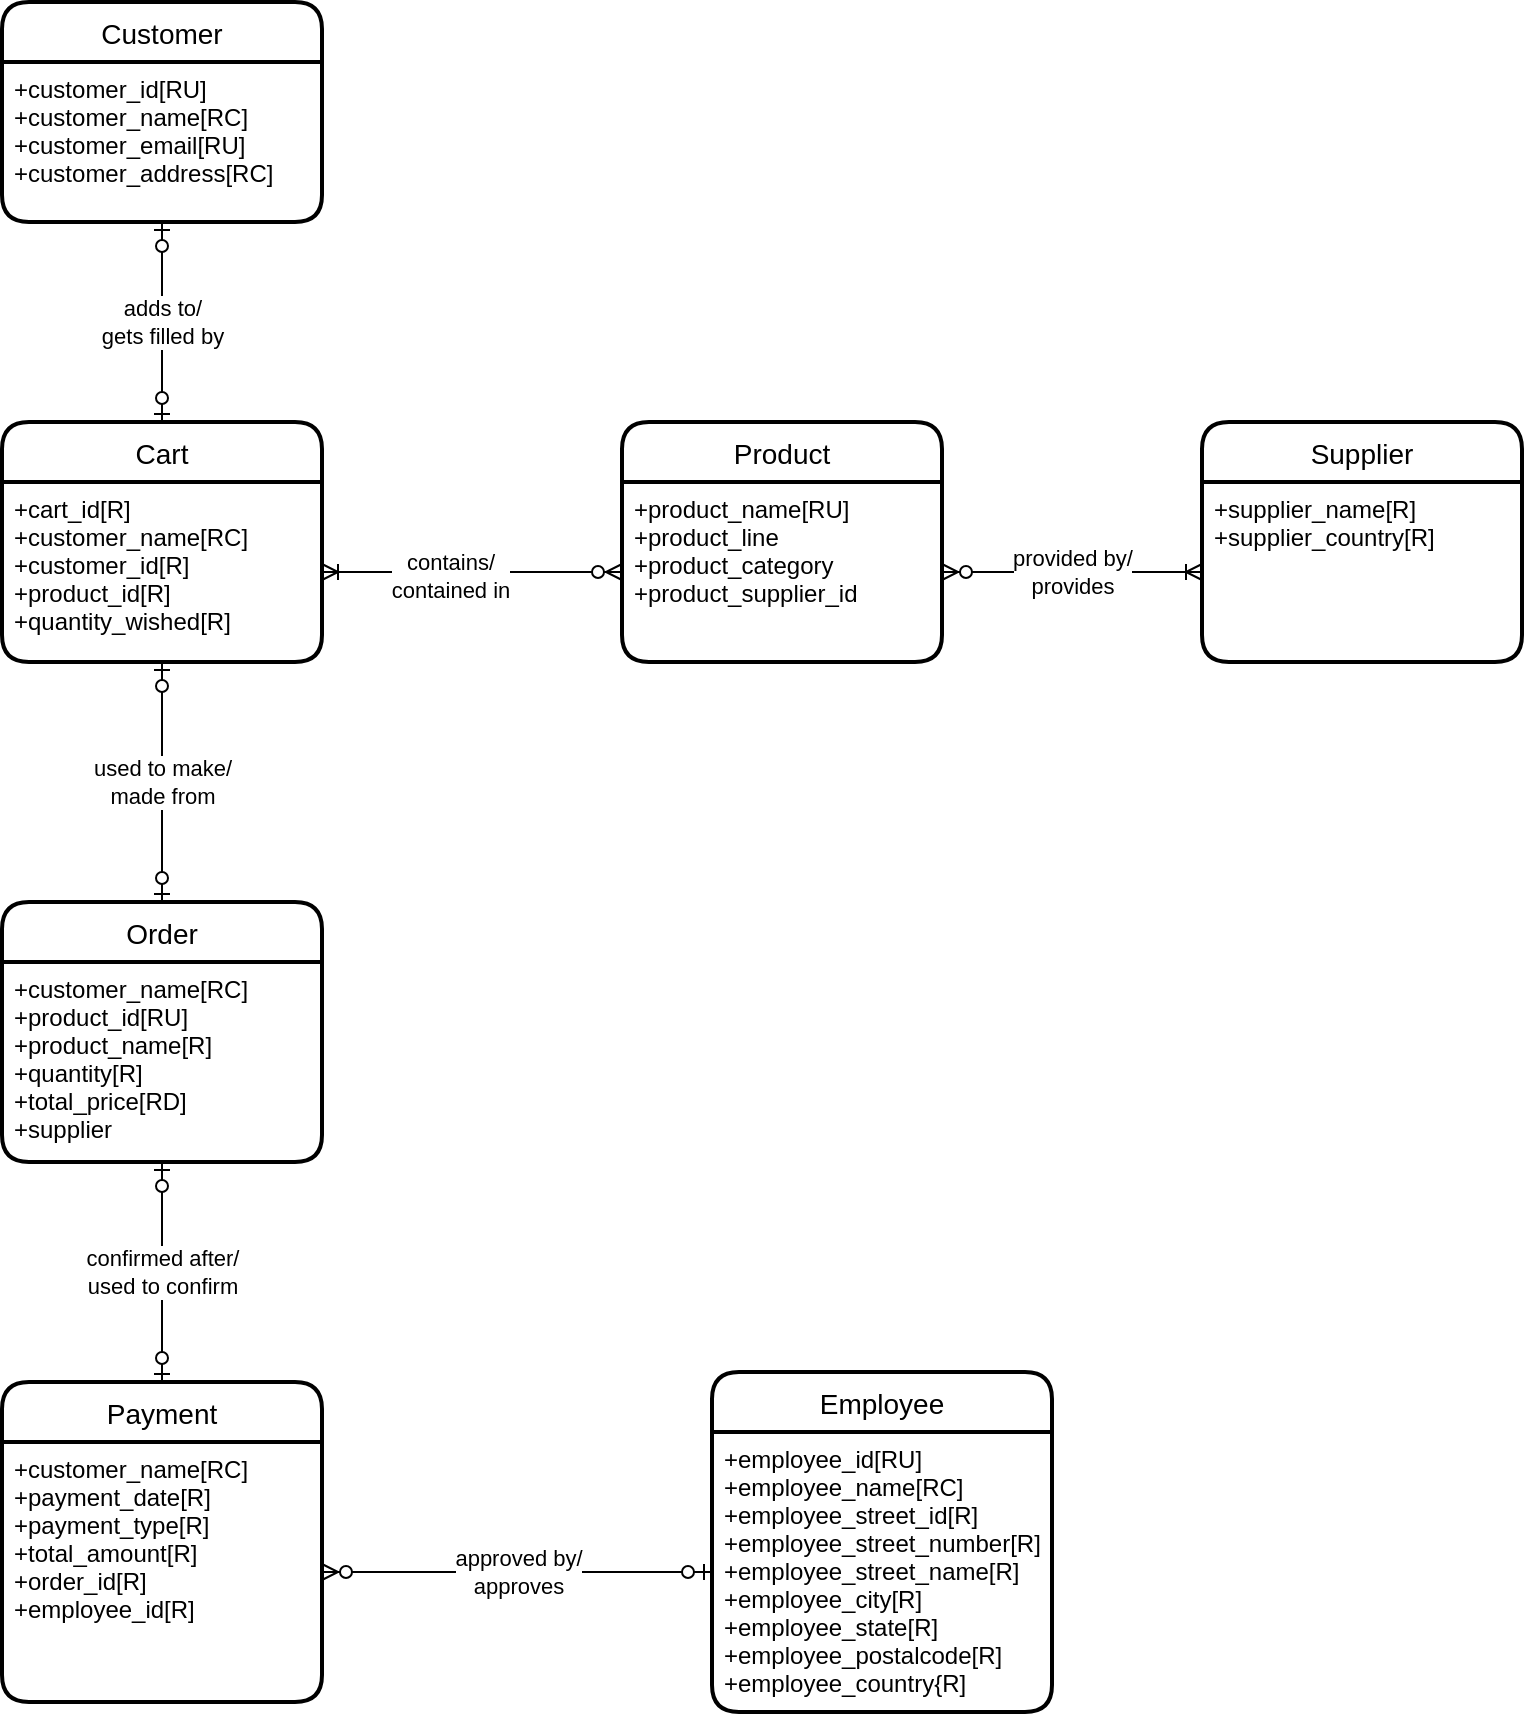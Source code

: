 <mxfile version="14.6.13" type="device"><diagram id="rw88L2Mwe35QgpylLeBx" name="Page-1"><mxGraphModel dx="946" dy="552" grid="1" gridSize="10" guides="1" tooltips="1" connect="1" arrows="1" fold="1" page="1" pageScale="1" pageWidth="850" pageHeight="1100" math="0" shadow="0"><root><mxCell id="0"/><mxCell id="1" parent="0"/><mxCell id="HWr8ZwHs-QDcXFORiojK-1" value="Customer" style="swimlane;childLayout=stackLayout;horizontal=1;startSize=30;horizontalStack=0;rounded=1;fontSize=14;fontStyle=0;strokeWidth=2;resizeParent=0;resizeLast=1;shadow=0;dashed=0;align=center;" vertex="1" parent="1"><mxGeometry x="70" y="70" width="160" height="110" as="geometry"/></mxCell><mxCell id="HWr8ZwHs-QDcXFORiojK-2" value="+customer_id[RU]&#xa;+customer_name[RC]&#xa;+customer_email[RU]&#xa;+customer_address[RC]" style="align=left;strokeColor=none;fillColor=none;spacingLeft=4;fontSize=12;verticalAlign=top;resizable=0;rotatable=0;part=1;" vertex="1" parent="HWr8ZwHs-QDcXFORiojK-1"><mxGeometry y="30" width="160" height="80" as="geometry"/></mxCell><mxCell id="HWr8ZwHs-QDcXFORiojK-3" value="Cart" style="swimlane;childLayout=stackLayout;horizontal=1;startSize=30;horizontalStack=0;rounded=1;fontSize=14;fontStyle=0;strokeWidth=2;resizeParent=0;resizeLast=1;shadow=0;dashed=0;align=center;" vertex="1" parent="1"><mxGeometry x="70" y="280" width="160" height="120" as="geometry"/></mxCell><mxCell id="HWr8ZwHs-QDcXFORiojK-4" value="+cart_id[R]&#xa;+customer_name[RC]&#xa;+customer_id[R]&#xa;+product_id[R]&#xa;+quantity_wished[R]&#xa;" style="align=left;strokeColor=none;fillColor=none;spacingLeft=4;fontSize=12;verticalAlign=top;resizable=0;rotatable=0;part=1;" vertex="1" parent="HWr8ZwHs-QDcXFORiojK-3"><mxGeometry y="30" width="160" height="90" as="geometry"/></mxCell><mxCell id="HWr8ZwHs-QDcXFORiojK-5" value="Order" style="swimlane;childLayout=stackLayout;horizontal=1;startSize=30;horizontalStack=0;rounded=1;fontSize=14;fontStyle=0;strokeWidth=2;resizeParent=0;resizeLast=1;shadow=0;dashed=0;align=center;" vertex="1" parent="1"><mxGeometry x="70" y="520" width="160" height="130" as="geometry"/></mxCell><mxCell id="HWr8ZwHs-QDcXFORiojK-6" value="+customer_name[RC]&#xa;+product_id[RU]&#xa;+product_name[R]&#xa;+quantity[R]&#xa;+total_price[RD]&#xa;+supplier" style="align=left;strokeColor=none;fillColor=none;spacingLeft=4;fontSize=12;verticalAlign=top;resizable=0;rotatable=0;part=1;" vertex="1" parent="HWr8ZwHs-QDcXFORiojK-5"><mxGeometry y="30" width="160" height="100" as="geometry"/></mxCell><mxCell id="HWr8ZwHs-QDcXFORiojK-7" value="Payment" style="swimlane;childLayout=stackLayout;horizontal=1;startSize=30;horizontalStack=0;rounded=1;fontSize=14;fontStyle=0;strokeWidth=2;resizeParent=0;resizeLast=1;shadow=0;dashed=0;align=center;" vertex="1" parent="1"><mxGeometry x="70" y="760" width="160" height="160" as="geometry"/></mxCell><mxCell id="HWr8ZwHs-QDcXFORiojK-8" value="+customer_name[RC]&#xa;+payment_date[R]&#xa;+payment_type[R]&#xa;+total_amount[R]&#xa;+order_id[R]&#xa;+employee_id[R]&#xa;" style="align=left;strokeColor=none;fillColor=none;spacingLeft=4;fontSize=12;verticalAlign=top;resizable=0;rotatable=0;part=1;" vertex="1" parent="HWr8ZwHs-QDcXFORiojK-7"><mxGeometry y="30" width="160" height="130" as="geometry"/></mxCell><mxCell id="HWr8ZwHs-QDcXFORiojK-9" value="Employee" style="swimlane;childLayout=stackLayout;horizontal=1;startSize=30;horizontalStack=0;rounded=1;fontSize=14;fontStyle=0;strokeWidth=2;resizeParent=0;resizeLast=1;shadow=0;dashed=0;align=center;" vertex="1" parent="1"><mxGeometry x="425" y="755" width="170" height="170" as="geometry"/></mxCell><mxCell id="HWr8ZwHs-QDcXFORiojK-10" value="+employee_id[RU]&#xa;+employee_name[RC]&#xa;+employee_street_id[R]&#xa;+employee_street_number[R]&#xa;+employee_street_name[R]&#xa;+employee_city[R]&#xa;+employee_state[R]&#xa;+employee_postalcode[R]&#xa;+employee_country{R]" style="align=left;strokeColor=none;fillColor=none;spacingLeft=4;fontSize=12;verticalAlign=top;resizable=0;rotatable=0;part=1;" vertex="1" parent="HWr8ZwHs-QDcXFORiojK-9"><mxGeometry y="30" width="170" height="140" as="geometry"/></mxCell><mxCell id="HWr8ZwHs-QDcXFORiojK-12" value="Product" style="swimlane;childLayout=stackLayout;horizontal=1;startSize=30;horizontalStack=0;rounded=1;fontSize=14;fontStyle=0;strokeWidth=2;resizeParent=0;resizeLast=1;shadow=0;dashed=0;align=center;" vertex="1" parent="1"><mxGeometry x="380" y="280" width="160" height="120" as="geometry"/></mxCell><mxCell id="HWr8ZwHs-QDcXFORiojK-13" value="+product_name[RU]&#xa;+product_line&#xa;+product_category&#xa;+product_supplier_id" style="align=left;strokeColor=none;fillColor=none;spacingLeft=4;fontSize=12;verticalAlign=top;resizable=0;rotatable=0;part=1;" vertex="1" parent="HWr8ZwHs-QDcXFORiojK-12"><mxGeometry y="30" width="160" height="90" as="geometry"/></mxCell><mxCell id="HWr8ZwHs-QDcXFORiojK-14" value="Supplier" style="swimlane;childLayout=stackLayout;horizontal=1;startSize=30;horizontalStack=0;rounded=1;fontSize=14;fontStyle=0;strokeWidth=2;resizeParent=0;resizeLast=1;shadow=0;dashed=0;align=center;" vertex="1" parent="1"><mxGeometry x="670" y="280" width="160" height="120" as="geometry"/></mxCell><mxCell id="HWr8ZwHs-QDcXFORiojK-15" value="+supplier_name[R]&#xa;+supplier_country[R]" style="align=left;strokeColor=none;fillColor=none;spacingLeft=4;fontSize=12;verticalAlign=top;resizable=0;rotatable=0;part=1;" vertex="1" parent="HWr8ZwHs-QDcXFORiojK-14"><mxGeometry y="30" width="160" height="90" as="geometry"/></mxCell><mxCell id="HWr8ZwHs-QDcXFORiojK-16" value="adds to/&lt;br&gt;gets filled by" style="edgeStyle=orthogonalEdgeStyle;rounded=0;orthogonalLoop=1;jettySize=auto;html=1;exitX=0.5;exitY=1;exitDx=0;exitDy=0;entryX=0.5;entryY=0;entryDx=0;entryDy=0;endArrow=ERzeroToOne;endFill=1;startArrow=ERzeroToOne;startFill=1;" edge="1" parent="1" source="HWr8ZwHs-QDcXFORiojK-2" target="HWr8ZwHs-QDcXFORiojK-3"><mxGeometry relative="1" as="geometry"/></mxCell><mxCell id="HWr8ZwHs-QDcXFORiojK-17" style="edgeStyle=orthogonalEdgeStyle;rounded=0;orthogonalLoop=1;jettySize=auto;html=1;exitX=1;exitY=0.5;exitDx=0;exitDy=0;entryX=0;entryY=0.5;entryDx=0;entryDy=0;startArrow=ERoneToMany;startFill=0;endArrow=ERzeroToMany;endFill=1;" edge="1" parent="1" source="HWr8ZwHs-QDcXFORiojK-4" target="HWr8ZwHs-QDcXFORiojK-13"><mxGeometry relative="1" as="geometry"/></mxCell><mxCell id="HWr8ZwHs-QDcXFORiojK-18" value="contains/&lt;br&gt;contained in" style="edgeLabel;html=1;align=center;verticalAlign=middle;resizable=0;points=[];" vertex="1" connectable="0" parent="HWr8ZwHs-QDcXFORiojK-17"><mxGeometry x="-0.162" y="-2" relative="1" as="geometry"><mxPoint x="1" as="offset"/></mxGeometry></mxCell><mxCell id="HWr8ZwHs-QDcXFORiojK-19" value="used to make/&lt;br&gt;made from" style="edgeStyle=orthogonalEdgeStyle;rounded=0;orthogonalLoop=1;jettySize=auto;html=1;exitX=0.5;exitY=1;exitDx=0;exitDy=0;entryX=0.5;entryY=0;entryDx=0;entryDy=0;startArrow=ERzeroToOne;startFill=1;endArrow=ERzeroToOne;endFill=1;" edge="1" parent="1" source="HWr8ZwHs-QDcXFORiojK-4" target="HWr8ZwHs-QDcXFORiojK-5"><mxGeometry relative="1" as="geometry"/></mxCell><mxCell id="HWr8ZwHs-QDcXFORiojK-20" value="provided by/&lt;br&gt;provides" style="edgeStyle=orthogonalEdgeStyle;rounded=0;orthogonalLoop=1;jettySize=auto;html=1;exitX=1;exitY=0.5;exitDx=0;exitDy=0;entryX=0;entryY=0.5;entryDx=0;entryDy=0;endArrow=ERoneToMany;endFill=0;startArrow=ERzeroToMany;startFill=1;" edge="1" parent="1" source="HWr8ZwHs-QDcXFORiojK-13" target="HWr8ZwHs-QDcXFORiojK-15"><mxGeometry relative="1" as="geometry"/></mxCell><mxCell id="HWr8ZwHs-QDcXFORiojK-21" value="confirmed after/&lt;br&gt;used to confirm" style="edgeStyle=orthogonalEdgeStyle;rounded=0;orthogonalLoop=1;jettySize=auto;html=1;exitX=0.5;exitY=1;exitDx=0;exitDy=0;entryX=0.5;entryY=0;entryDx=0;entryDy=0;startArrow=ERzeroToOne;startFill=1;endArrow=ERzeroToOne;endFill=1;" edge="1" parent="1" source="HWr8ZwHs-QDcXFORiojK-6" target="HWr8ZwHs-QDcXFORiojK-7"><mxGeometry relative="1" as="geometry"/></mxCell><mxCell id="HWr8ZwHs-QDcXFORiojK-22" value="approved by/&lt;br&gt;approves" style="edgeStyle=orthogonalEdgeStyle;rounded=0;orthogonalLoop=1;jettySize=auto;html=1;exitX=1;exitY=0.5;exitDx=0;exitDy=0;entryX=0;entryY=0.5;entryDx=0;entryDy=0;startArrow=ERzeroToMany;startFill=1;endArrow=ERzeroToOne;endFill=1;" edge="1" parent="1" source="HWr8ZwHs-QDcXFORiojK-8" target="HWr8ZwHs-QDcXFORiojK-10"><mxGeometry relative="1" as="geometry"/></mxCell></root></mxGraphModel></diagram></mxfile>